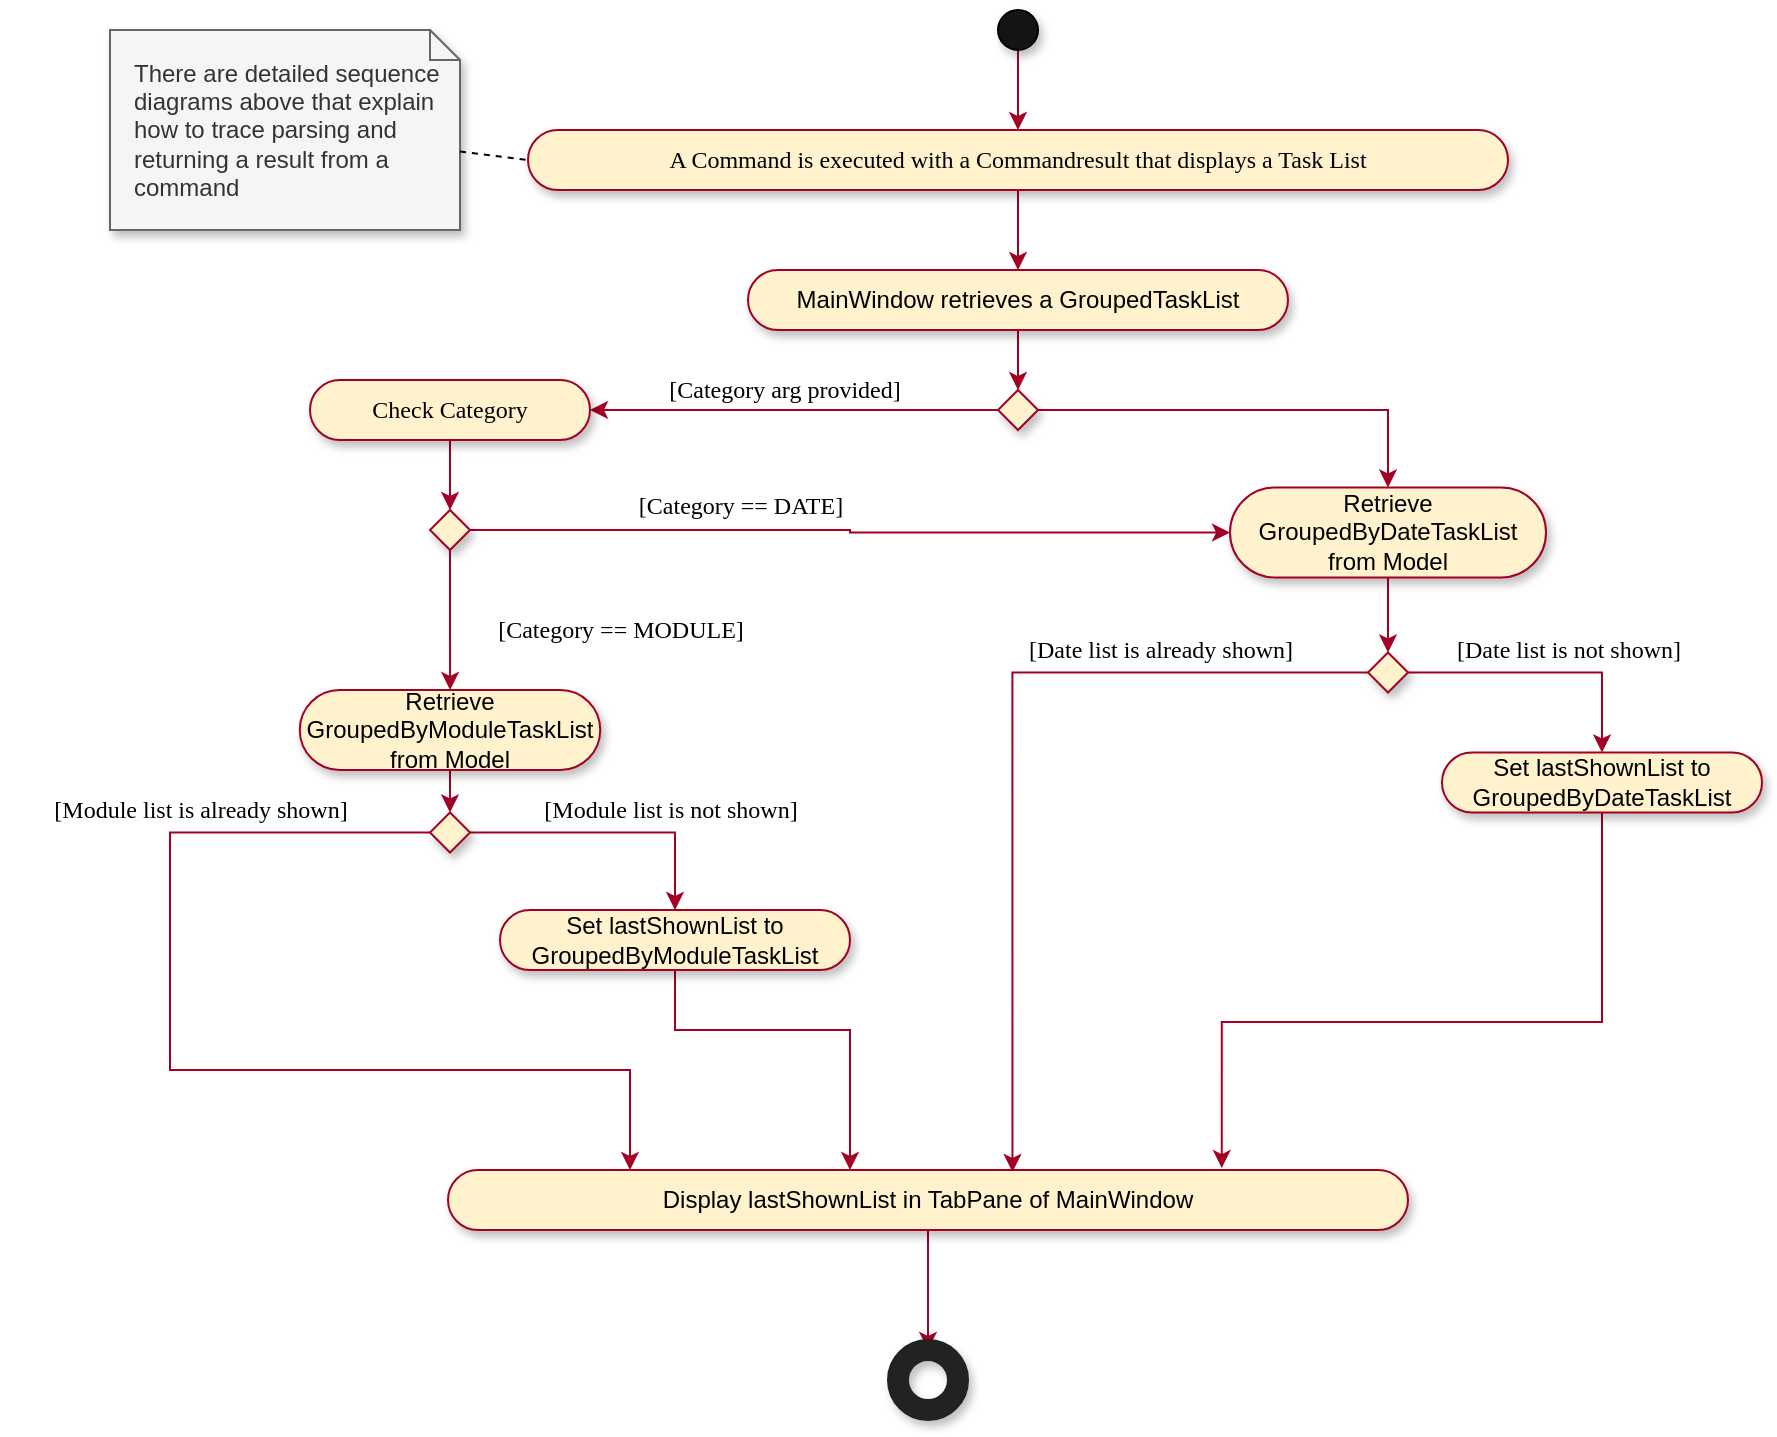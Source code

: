 <mxfile version="12.9.7" type="device"><diagram id="prtHgNgQTEPvFCAcTncT" name="Page-1"><mxGraphModel dx="3671" dy="1538" grid="1" gridSize="10" guides="1" tooltips="1" connect="1" arrows="1" fold="1" page="1" pageScale="1" pageWidth="827" pageHeight="1169" math="0" shadow="0"><root><mxCell id="0"/><mxCell id="1" parent="0"/><mxCell id="-Fa6i20INTZBDvl07Vsu-55" value="" style="edgeStyle=orthogonalEdgeStyle;rounded=0;orthogonalLoop=1;jettySize=auto;html=1;startArrow=none;startFill=0;endArrow=classic;endFill=1;strokeColor=#A20025;" edge="1" parent="1" source="-Fa6i20INTZBDvl07Vsu-1" target="-Fa6i20INTZBDvl07Vsu-51"><mxGeometry relative="1" as="geometry"/></mxCell><mxCell id="-Fa6i20INTZBDvl07Vsu-1" value="" style="ellipse;whiteSpace=wrap;html=1;aspect=fixed;fillColor=#141414;shadow=1;" vertex="1" parent="1"><mxGeometry x="404" y="20" width="20" height="20" as="geometry"/></mxCell><mxCell id="-Fa6i20INTZBDvl07Vsu-62" value="" style="edgeStyle=orthogonalEdgeStyle;rounded=0;orthogonalLoop=1;jettySize=auto;html=1;startArrow=none;startFill=0;endArrow=classic;endFill=1;strokeColor=#A20025;fontFamily=Verdana;" edge="1" parent="1" source="-Fa6i20INTZBDvl07Vsu-7" target="-Fa6i20INTZBDvl07Vsu-15"><mxGeometry relative="1" as="geometry"/></mxCell><mxCell id="-Fa6i20INTZBDvl07Vsu-7" value="MainWindow retrieves a GroupedTaskList" style="whiteSpace=wrap;html=1;rounded=1;arcSize=50;align=center;verticalAlign=middle;strokeWidth=1;autosize=1;spacing=4;treeFolding=1;treeMoving=1;newEdgeStyle={&quot;edgeStyle&quot;:&quot;entityRelationEdgeStyle&quot;,&quot;startArrow&quot;:&quot;none&quot;,&quot;endArrow&quot;:&quot;none&quot;,&quot;segment&quot;:10,&quot;curved&quot;:1};shadow=1;fillColor=#fff2cc;strokeColor=#A20025;" vertex="1" parent="1"><mxGeometry x="279" y="150" width="270" height="30" as="geometry"/></mxCell><mxCell id="-Fa6i20INTZBDvl07Vsu-68" value="" style="edgeStyle=orthogonalEdgeStyle;rounded=0;orthogonalLoop=1;jettySize=auto;html=1;startArrow=none;startFill=0;endArrow=classic;endFill=1;strokeColor=#A20025;fontFamily=Verdana;" edge="1" parent="1" source="-Fa6i20INTZBDvl07Vsu-15" target="-Fa6i20INTZBDvl07Vsu-57"><mxGeometry relative="1" as="geometry"/></mxCell><mxCell id="-Fa6i20INTZBDvl07Vsu-87" style="edgeStyle=orthogonalEdgeStyle;rounded=0;orthogonalLoop=1;jettySize=auto;html=1;exitX=1;exitY=0.5;exitDx=0;exitDy=0;entryX=0.5;entryY=0;entryDx=0;entryDy=0;startArrow=none;startFill=0;endArrow=classic;endFill=1;strokeColor=#A20025;fontFamily=Verdana;" edge="1" parent="1" source="-Fa6i20INTZBDvl07Vsu-15" target="-Fa6i20INTZBDvl07Vsu-85"><mxGeometry relative="1" as="geometry"/></mxCell><mxCell id="-Fa6i20INTZBDvl07Vsu-15" value="" style="rhombus;whiteSpace=wrap;html=1;shadow=1;strokeColor=#A20025;fillColor=#fff2cc;" vertex="1" parent="1"><mxGeometry x="404" y="210" width="20" height="20" as="geometry"/></mxCell><mxCell id="-Fa6i20INTZBDvl07Vsu-30" value="There are detailed sequence diagrams above that explain how to trace parsing and returning a result from a command" style="shape=note;size=15;align=left;spacingLeft=10;html=1;whiteSpace=wrap;shadow=1;fillColor=#f5f5f5;strokeColor=#666666;fontColor=#333333;" vertex="1" parent="1"><mxGeometry x="-40" y="30" width="175" height="100" as="geometry"/></mxCell><mxCell id="-Fa6i20INTZBDvl07Vsu-31" value="" style="edgeStyle=none;endArrow=none;dashed=1;html=1;entryX=0;entryY=0.5;entryDx=0;entryDy=0;" edge="1" source="-Fa6i20INTZBDvl07Vsu-30" parent="1" target="-Fa6i20INTZBDvl07Vsu-51"><mxGeometry x="1" relative="1" as="geometry"><mxPoint x="105" y="147" as="targetPoint"/><mxPoint x="191.05" y="239.5" as="sourcePoint"/></mxGeometry></mxCell><mxCell id="-Fa6i20INTZBDvl07Vsu-54" value="" style="edgeStyle=orthogonalEdgeStyle;rounded=0;orthogonalLoop=1;jettySize=auto;html=1;startArrow=none;startFill=0;endArrow=classic;endFill=1;strokeColor=#A20025;" edge="1" parent="1" source="-Fa6i20INTZBDvl07Vsu-51" target="-Fa6i20INTZBDvl07Vsu-7"><mxGeometry relative="1" as="geometry"/></mxCell><mxCell id="-Fa6i20INTZBDvl07Vsu-51" value="A Command is executed with a Commandresult that displays a Task List" style="whiteSpace=wrap;rounded=1;arcSize=50;align=center;verticalAlign=middle;strokeWidth=1;autosize=1;spacing=4;treeFolding=1;treeMoving=1;newEdgeStyle={&quot;edgeStyle&quot;:&quot;entityRelationEdgeStyle&quot;,&quot;startArrow&quot;:&quot;none&quot;,&quot;endArrow&quot;:&quot;none&quot;,&quot;segment&quot;:10,&quot;curved&quot;:1};shadow=1;fillColor=#fff2cc;strokeColor=#A20025;horizontal=1;fontFamily=Verdana;" vertex="1" parent="1"><mxGeometry x="169" y="80" width="490" height="30" as="geometry"/></mxCell><mxCell id="-Fa6i20INTZBDvl07Vsu-82" style="edgeStyle=orthogonalEdgeStyle;rounded=0;orthogonalLoop=1;jettySize=auto;html=1;exitX=0.5;exitY=1;exitDx=0;exitDy=0;entryX=0.5;entryY=0;entryDx=0;entryDy=0;startArrow=none;startFill=0;endArrow=classic;endFill=1;strokeColor=#A20025;fontFamily=Verdana;" edge="1" parent="1" source="-Fa6i20INTZBDvl07Vsu-57" target="-Fa6i20INTZBDvl07Vsu-71"><mxGeometry relative="1" as="geometry"/></mxCell><mxCell id="-Fa6i20INTZBDvl07Vsu-57" value="Check Category" style="whiteSpace=wrap;html=1;rounded=1;arcSize=50;align=center;verticalAlign=middle;strokeWidth=1;autosize=1;spacing=4;treeFolding=1;treeMoving=1;newEdgeStyle={&quot;edgeStyle&quot;:&quot;entityRelationEdgeStyle&quot;,&quot;startArrow&quot;:&quot;none&quot;,&quot;endArrow&quot;:&quot;none&quot;,&quot;segment&quot;:10,&quot;curved&quot;:1};shadow=1;fillColor=#fff2cc;strokeColor=#A20025;fontFamily=Verdana;" vertex="1" parent="1"><mxGeometry x="60" y="205" width="140" height="30" as="geometry"/></mxCell><mxCell id="-Fa6i20INTZBDvl07Vsu-65" value="[Category arg provided]" style="text;html=1;align=center;verticalAlign=middle;resizable=0;points=[];autosize=1;fontFamily=Verdana;" vertex="1" parent="1"><mxGeometry x="212" y="200" width="170" height="20" as="geometry"/></mxCell><mxCell id="-Fa6i20INTZBDvl07Vsu-86" value="" style="edgeStyle=orthogonalEdgeStyle;rounded=0;orthogonalLoop=1;jettySize=auto;html=1;startArrow=none;startFill=0;endArrow=classic;endFill=1;strokeColor=#A20025;fontFamily=Verdana;" edge="1" parent="1" source="-Fa6i20INTZBDvl07Vsu-71" target="-Fa6i20INTZBDvl07Vsu-85"><mxGeometry relative="1" as="geometry"/></mxCell><mxCell id="-Fa6i20INTZBDvl07Vsu-93" value="" style="edgeStyle=orthogonalEdgeStyle;rounded=0;orthogonalLoop=1;jettySize=auto;html=1;startArrow=none;startFill=0;endArrow=classic;endFill=1;strokeColor=#A20025;fontFamily=Verdana;" edge="1" parent="1" source="-Fa6i20INTZBDvl07Vsu-71" target="-Fa6i20INTZBDvl07Vsu-92"><mxGeometry relative="1" as="geometry"/></mxCell><mxCell id="-Fa6i20INTZBDvl07Vsu-71" value="" style="rhombus;whiteSpace=wrap;html=1;shadow=1;strokeColor=#A20025;fillColor=#fff2cc;" vertex="1" parent="1"><mxGeometry x="120" y="270" width="20" height="20" as="geometry"/></mxCell><mxCell id="-Fa6i20INTZBDvl07Vsu-103" value="" style="edgeStyle=orthogonalEdgeStyle;rounded=0;orthogonalLoop=1;jettySize=auto;html=1;startArrow=none;startFill=0;endArrow=classic;endFill=1;strokeColor=#A20025;fontFamily=Verdana;" edge="1" parent="1" source="-Fa6i20INTZBDvl07Vsu-85" target="-Fa6i20INTZBDvl07Vsu-98"><mxGeometry relative="1" as="geometry"/></mxCell><mxCell id="-Fa6i20INTZBDvl07Vsu-85" value="&lt;div&gt;Retrieve GroupedByDateTaskList from Model&lt;/div&gt;" style="whiteSpace=wrap;html=1;rounded=1;arcSize=50;align=center;verticalAlign=middle;strokeWidth=1;autosize=1;spacing=4;treeFolding=1;treeMoving=1;newEdgeStyle={&quot;edgeStyle&quot;:&quot;entityRelationEdgeStyle&quot;,&quot;startArrow&quot;:&quot;none&quot;,&quot;endArrow&quot;:&quot;none&quot;,&quot;segment&quot;:10,&quot;curved&quot;:1};shadow=1;fillColor=#fff2cc;strokeColor=#A20025;" vertex="1" parent="1"><mxGeometry x="520" y="258.75" width="158" height="45" as="geometry"/></mxCell><mxCell id="-Fa6i20INTZBDvl07Vsu-88" value="[Category == DATE]" style="text;html=1;align=center;verticalAlign=middle;resizable=0;points=[];autosize=1;fontFamily=Verdana;" vertex="1" parent="1"><mxGeometry x="205" y="257.5" width="140" height="20" as="geometry"/></mxCell><mxCell id="-Fa6i20INTZBDvl07Vsu-119" style="edgeStyle=orthogonalEdgeStyle;rounded=0;orthogonalLoop=1;jettySize=auto;html=1;exitX=0.5;exitY=1;exitDx=0;exitDy=0;entryX=0.5;entryY=0;entryDx=0;entryDy=0;startArrow=none;startFill=0;endArrow=classic;endFill=1;strokeColor=#A20025;fontFamily=Verdana;" edge="1" parent="1" source="-Fa6i20INTZBDvl07Vsu-92" target="-Fa6i20INTZBDvl07Vsu-109"><mxGeometry relative="1" as="geometry"/></mxCell><mxCell id="-Fa6i20INTZBDvl07Vsu-92" value="&lt;div&gt;Retrieve GroupedByModuleTaskList from Model&lt;/div&gt;" style="whiteSpace=wrap;html=1;rounded=1;arcSize=50;align=center;verticalAlign=middle;strokeWidth=1;autosize=1;spacing=4;treeFolding=1;treeMoving=1;newEdgeStyle={&quot;edgeStyle&quot;:&quot;entityRelationEdgeStyle&quot;,&quot;startArrow&quot;:&quot;none&quot;,&quot;endArrow&quot;:&quot;none&quot;,&quot;segment&quot;:10,&quot;curved&quot;:1};shadow=1;fillColor=#fff2cc;strokeColor=#A20025;" vertex="1" parent="1"><mxGeometry x="54.88" y="360" width="150.25" height="40" as="geometry"/></mxCell><mxCell id="-Fa6i20INTZBDvl07Vsu-94" value="[Category == MODULE]" style="text;html=1;align=center;verticalAlign=middle;resizable=0;points=[];autosize=1;fontFamily=Verdana;" vertex="1" parent="1"><mxGeometry x="135" y="320" width="160" height="20" as="geometry"/></mxCell><mxCell id="-Fa6i20INTZBDvl07Vsu-106" style="edgeStyle=orthogonalEdgeStyle;rounded=0;orthogonalLoop=1;jettySize=auto;html=1;exitX=1;exitY=0.5;exitDx=0;exitDy=0;startArrow=none;startFill=0;endArrow=classic;endFill=1;strokeColor=#A20025;fontFamily=Verdana;" edge="1" parent="1" source="-Fa6i20INTZBDvl07Vsu-98" target="-Fa6i20INTZBDvl07Vsu-104"><mxGeometry relative="1" as="geometry"/></mxCell><mxCell id="-Fa6i20INTZBDvl07Vsu-130" style="edgeStyle=orthogonalEdgeStyle;rounded=0;orthogonalLoop=1;jettySize=auto;html=1;exitX=0;exitY=0.5;exitDx=0;exitDy=0;startArrow=none;startFill=0;endArrow=classic;endFill=1;strokeColor=#A20025;fontFamily=Verdana;entryX=0.588;entryY=0.033;entryDx=0;entryDy=0;entryPerimeter=0;" edge="1" parent="1" source="-Fa6i20INTZBDvl07Vsu-98" target="-Fa6i20INTZBDvl07Vsu-126"><mxGeometry relative="1" as="geometry"><mxPoint x="410" y="590" as="targetPoint"/></mxGeometry></mxCell><mxCell id="-Fa6i20INTZBDvl07Vsu-98" value="" style="rhombus;whiteSpace=wrap;html=1;shadow=1;strokeColor=#A20025;fillColor=#fff2cc;" vertex="1" parent="1"><mxGeometry x="589" y="341.25" width="20" height="20" as="geometry"/></mxCell><mxCell id="-Fa6i20INTZBDvl07Vsu-128" style="edgeStyle=orthogonalEdgeStyle;rounded=0;orthogonalLoop=1;jettySize=auto;html=1;exitX=0.5;exitY=1;exitDx=0;exitDy=0;entryX=0.806;entryY=-0.033;entryDx=0;entryDy=0;startArrow=none;startFill=0;endArrow=classic;endFill=1;strokeColor=#A20025;fontFamily=Verdana;entryPerimeter=0;" edge="1" parent="1" source="-Fa6i20INTZBDvl07Vsu-104" target="-Fa6i20INTZBDvl07Vsu-126"><mxGeometry relative="1" as="geometry"><Array as="points"><mxPoint x="706" y="526"/><mxPoint x="516" y="526"/></Array></mxGeometry></mxCell><mxCell id="-Fa6i20INTZBDvl07Vsu-104" value="Set lastShownList to GroupedByDateTaskList" style="whiteSpace=wrap;html=1;rounded=1;arcSize=50;align=center;verticalAlign=middle;strokeWidth=1;autosize=1;spacing=4;treeFolding=1;treeMoving=1;newEdgeStyle={&quot;edgeStyle&quot;:&quot;entityRelationEdgeStyle&quot;,&quot;startArrow&quot;:&quot;none&quot;,&quot;endArrow&quot;:&quot;none&quot;,&quot;segment&quot;:10,&quot;curved&quot;:1};shadow=1;fillColor=#fff2cc;strokeColor=#A20025;" vertex="1" parent="1"><mxGeometry x="626" y="391.25" width="160" height="30" as="geometry"/></mxCell><mxCell id="-Fa6i20INTZBDvl07Vsu-138" value="" style="edgeStyle=orthogonalEdgeStyle;rounded=0;orthogonalLoop=1;jettySize=auto;html=1;startArrow=none;startFill=0;endArrow=classic;endFill=1;strokeColor=#A20025;fontFamily=Verdana;" edge="1" parent="1" source="-Fa6i20INTZBDvl07Vsu-126" target="-Fa6i20INTZBDvl07Vsu-133"><mxGeometry relative="1" as="geometry"/></mxCell><mxCell id="-Fa6i20INTZBDvl07Vsu-126" value="Display lastShownList in TabPane of MainWindow" style="whiteSpace=wrap;html=1;rounded=1;arcSize=50;align=center;verticalAlign=middle;strokeWidth=1;autosize=1;spacing=4;treeFolding=1;treeMoving=1;newEdgeStyle={&quot;edgeStyle&quot;:&quot;entityRelationEdgeStyle&quot;,&quot;startArrow&quot;:&quot;none&quot;,&quot;endArrow&quot;:&quot;none&quot;,&quot;segment&quot;:10,&quot;curved&quot;:1};shadow=1;fillColor=#fff2cc;strokeColor=#A20025;" vertex="1" parent="1"><mxGeometry x="129" y="600" width="480" height="30" as="geometry"/></mxCell><mxCell id="-Fa6i20INTZBDvl07Vsu-107" value="[Date list is not shown]" style="text;html=1;align=center;verticalAlign=middle;resizable=0;points=[];autosize=1;fontFamily=Verdana;" vertex="1" parent="1"><mxGeometry x="609" y="330" width="160" height="20" as="geometry"/></mxCell><mxCell id="-Fa6i20INTZBDvl07Vsu-108" value="[Date list is already shown]" style="text;html=1;align=center;verticalAlign=middle;resizable=0;points=[];autosize=1;fontFamily=Verdana;" vertex="1" parent="1"><mxGeometry x="390" y="330" width="190" height="20" as="geometry"/></mxCell><mxCell id="-Fa6i20INTZBDvl07Vsu-121" style="edgeStyle=orthogonalEdgeStyle;rounded=0;orthogonalLoop=1;jettySize=auto;html=1;exitX=1;exitY=0.5;exitDx=0;exitDy=0;entryX=0.5;entryY=0;entryDx=0;entryDy=0;startArrow=none;startFill=0;endArrow=classic;endFill=1;strokeColor=#A20025;fontFamily=Verdana;" edge="1" parent="1" source="-Fa6i20INTZBDvl07Vsu-109" target="-Fa6i20INTZBDvl07Vsu-120"><mxGeometry relative="1" as="geometry"/></mxCell><mxCell id="-Fa6i20INTZBDvl07Vsu-131" style="edgeStyle=orthogonalEdgeStyle;rounded=0;orthogonalLoop=1;jettySize=auto;html=1;exitX=0;exitY=0.5;exitDx=0;exitDy=0;startArrow=none;startFill=0;endArrow=classic;endFill=1;strokeColor=#A20025;fontFamily=Verdana;" edge="1" parent="1" source="-Fa6i20INTZBDvl07Vsu-109"><mxGeometry relative="1" as="geometry"><mxPoint x="220" y="600" as="targetPoint"/><Array as="points"><mxPoint x="-10" y="431"/><mxPoint x="-10" y="550"/><mxPoint x="220" y="550"/><mxPoint x="220" y="600"/></Array></mxGeometry></mxCell><mxCell id="-Fa6i20INTZBDvl07Vsu-109" value="" style="rhombus;whiteSpace=wrap;html=1;shadow=1;strokeColor=#A20025;fillColor=#fff2cc;" vertex="1" parent="1"><mxGeometry x="120" y="421.25" width="20" height="20" as="geometry"/></mxCell><mxCell id="-Fa6i20INTZBDvl07Vsu-110" value="[Module list is not shown]" style="text;html=1;align=center;verticalAlign=middle;resizable=0;points=[];autosize=1;fontFamily=Verdana;" vertex="1" parent="1"><mxGeometry x="150" y="410" width="180" height="20" as="geometry"/></mxCell><mxCell id="-Fa6i20INTZBDvl07Vsu-111" value="[Module list is already shown]" style="text;html=1;align=center;verticalAlign=middle;resizable=0;points=[];autosize=1;fontFamily=Verdana;" vertex="1" parent="1"><mxGeometry x="-95" y="410" width="200" height="20" as="geometry"/></mxCell><mxCell id="-Fa6i20INTZBDvl07Vsu-132" style="edgeStyle=orthogonalEdgeStyle;rounded=0;orthogonalLoop=1;jettySize=auto;html=1;exitX=0.5;exitY=1;exitDx=0;exitDy=0;startArrow=none;startFill=0;endArrow=classic;endFill=1;strokeColor=#A20025;fontFamily=Verdana;" edge="1" parent="1" source="-Fa6i20INTZBDvl07Vsu-120"><mxGeometry relative="1" as="geometry"><mxPoint x="330" y="600" as="targetPoint"/><Array as="points"><mxPoint x="243" y="530"/><mxPoint x="330" y="530"/><mxPoint x="330" y="600"/></Array></mxGeometry></mxCell><mxCell id="-Fa6i20INTZBDvl07Vsu-120" value="Set lastShownList to GroupedByModuleTaskList" style="whiteSpace=wrap;html=1;rounded=1;arcSize=50;align=center;verticalAlign=middle;strokeWidth=1;autosize=1;spacing=4;treeFolding=1;treeMoving=1;newEdgeStyle={&quot;edgeStyle&quot;:&quot;entityRelationEdgeStyle&quot;,&quot;startArrow&quot;:&quot;none&quot;,&quot;endArrow&quot;:&quot;none&quot;,&quot;segment&quot;:10,&quot;curved&quot;:1};shadow=1;fillColor=#fff2cc;strokeColor=#A20025;" vertex="1" parent="1"><mxGeometry x="155" y="470" width="175" height="30" as="geometry"/></mxCell><mxCell id="-Fa6i20INTZBDvl07Vsu-133" value="" style="html=1;verticalLabelPosition=bottom;labelBackgroundColor=#ffffff;verticalAlign=top;shadow=1;dashed=0;strokeWidth=11;shape=mxgraph.ios7.misc.circle;strokeColor=#222222;fillColor=none;fontFamily=Verdana;align=center;" vertex="1" parent="1"><mxGeometry x="354" y="690" width="30" height="30" as="geometry"/></mxCell></root></mxGraphModel></diagram></mxfile>
